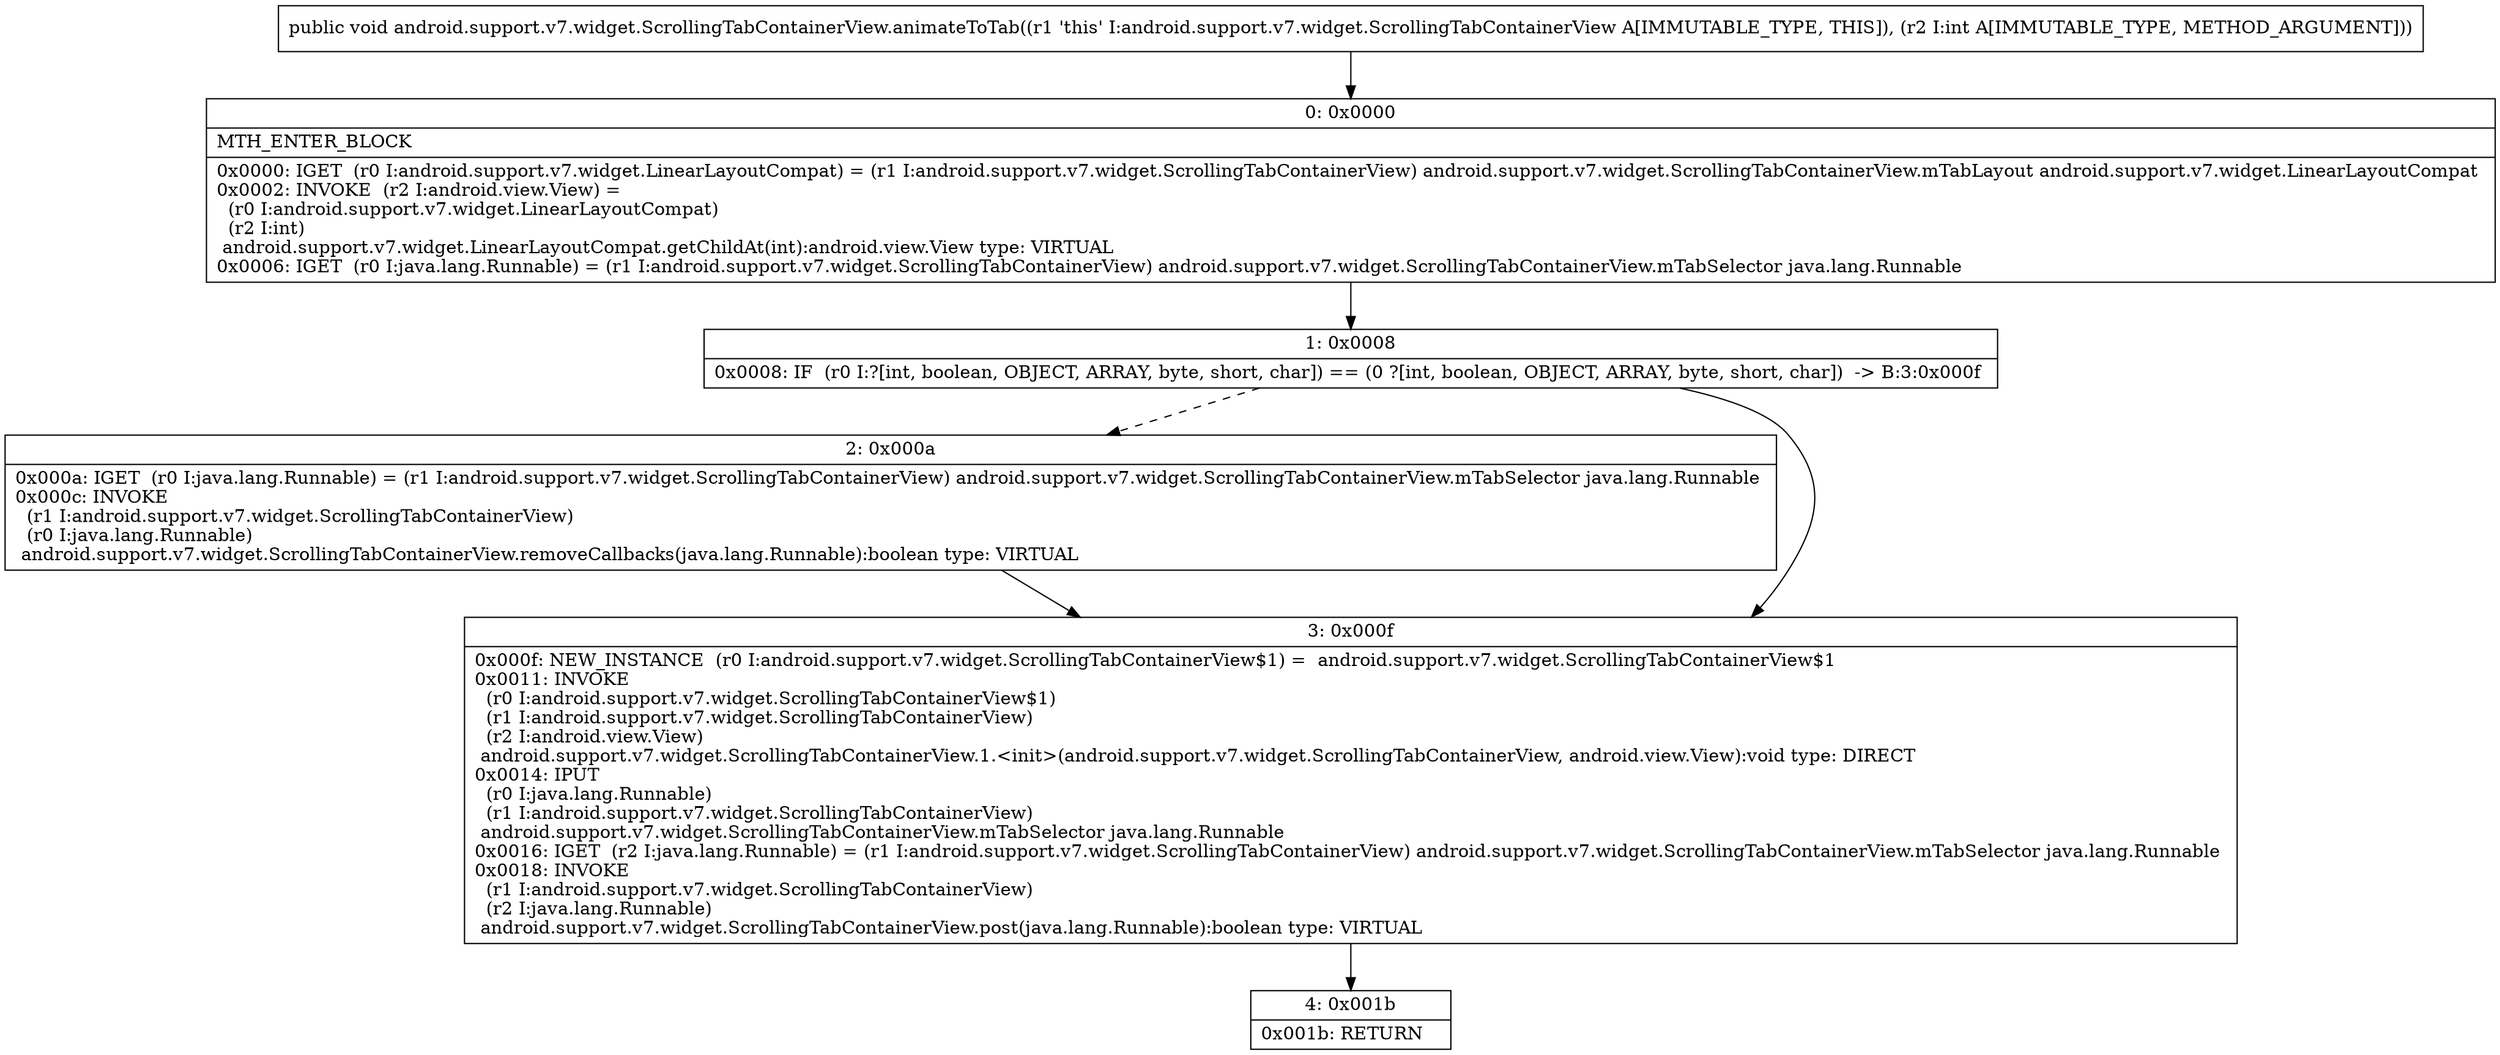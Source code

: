digraph "CFG forandroid.support.v7.widget.ScrollingTabContainerView.animateToTab(I)V" {
Node_0 [shape=record,label="{0\:\ 0x0000|MTH_ENTER_BLOCK\l|0x0000: IGET  (r0 I:android.support.v7.widget.LinearLayoutCompat) = (r1 I:android.support.v7.widget.ScrollingTabContainerView) android.support.v7.widget.ScrollingTabContainerView.mTabLayout android.support.v7.widget.LinearLayoutCompat \l0x0002: INVOKE  (r2 I:android.view.View) = \l  (r0 I:android.support.v7.widget.LinearLayoutCompat)\l  (r2 I:int)\l android.support.v7.widget.LinearLayoutCompat.getChildAt(int):android.view.View type: VIRTUAL \l0x0006: IGET  (r0 I:java.lang.Runnable) = (r1 I:android.support.v7.widget.ScrollingTabContainerView) android.support.v7.widget.ScrollingTabContainerView.mTabSelector java.lang.Runnable \l}"];
Node_1 [shape=record,label="{1\:\ 0x0008|0x0008: IF  (r0 I:?[int, boolean, OBJECT, ARRAY, byte, short, char]) == (0 ?[int, boolean, OBJECT, ARRAY, byte, short, char])  \-\> B:3:0x000f \l}"];
Node_2 [shape=record,label="{2\:\ 0x000a|0x000a: IGET  (r0 I:java.lang.Runnable) = (r1 I:android.support.v7.widget.ScrollingTabContainerView) android.support.v7.widget.ScrollingTabContainerView.mTabSelector java.lang.Runnable \l0x000c: INVOKE  \l  (r1 I:android.support.v7.widget.ScrollingTabContainerView)\l  (r0 I:java.lang.Runnable)\l android.support.v7.widget.ScrollingTabContainerView.removeCallbacks(java.lang.Runnable):boolean type: VIRTUAL \l}"];
Node_3 [shape=record,label="{3\:\ 0x000f|0x000f: NEW_INSTANCE  (r0 I:android.support.v7.widget.ScrollingTabContainerView$1) =  android.support.v7.widget.ScrollingTabContainerView$1 \l0x0011: INVOKE  \l  (r0 I:android.support.v7.widget.ScrollingTabContainerView$1)\l  (r1 I:android.support.v7.widget.ScrollingTabContainerView)\l  (r2 I:android.view.View)\l android.support.v7.widget.ScrollingTabContainerView.1.\<init\>(android.support.v7.widget.ScrollingTabContainerView, android.view.View):void type: DIRECT \l0x0014: IPUT  \l  (r0 I:java.lang.Runnable)\l  (r1 I:android.support.v7.widget.ScrollingTabContainerView)\l android.support.v7.widget.ScrollingTabContainerView.mTabSelector java.lang.Runnable \l0x0016: IGET  (r2 I:java.lang.Runnable) = (r1 I:android.support.v7.widget.ScrollingTabContainerView) android.support.v7.widget.ScrollingTabContainerView.mTabSelector java.lang.Runnable \l0x0018: INVOKE  \l  (r1 I:android.support.v7.widget.ScrollingTabContainerView)\l  (r2 I:java.lang.Runnable)\l android.support.v7.widget.ScrollingTabContainerView.post(java.lang.Runnable):boolean type: VIRTUAL \l}"];
Node_4 [shape=record,label="{4\:\ 0x001b|0x001b: RETURN   \l}"];
MethodNode[shape=record,label="{public void android.support.v7.widget.ScrollingTabContainerView.animateToTab((r1 'this' I:android.support.v7.widget.ScrollingTabContainerView A[IMMUTABLE_TYPE, THIS]), (r2 I:int A[IMMUTABLE_TYPE, METHOD_ARGUMENT])) }"];
MethodNode -> Node_0;
Node_0 -> Node_1;
Node_1 -> Node_2[style=dashed];
Node_1 -> Node_3;
Node_2 -> Node_3;
Node_3 -> Node_4;
}

